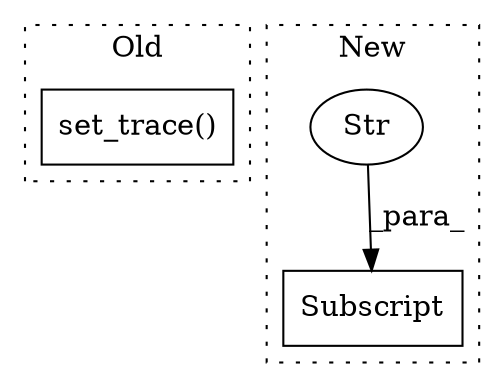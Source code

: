 digraph G {
subgraph cluster0 {
1 [label="set_trace()" a="75" s="5003" l="15" shape="box"];
label = "Old";
style="dotted";
}
subgraph cluster1 {
2 [label="Subscript" a="63" s="5871,0" l="19,0" shape="box"];
3 [label="Str" a="66" s="5877" l="12" shape="ellipse"];
label = "New";
style="dotted";
}
3 -> 2 [label="_para_"];
}